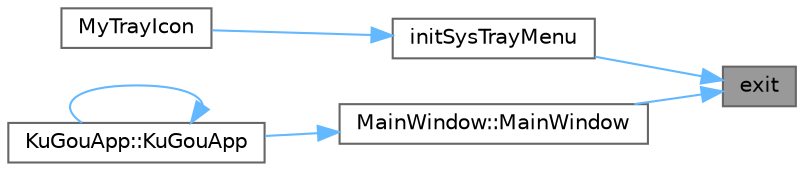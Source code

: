 digraph "exit"
{
 // LATEX_PDF_SIZE
  bgcolor="transparent";
  edge [fontname=Helvetica,fontsize=10,labelfontname=Helvetica,labelfontsize=10];
  node [fontname=Helvetica,fontsize=10,shape=box,height=0.2,width=0.4];
  rankdir="RL";
  Node1 [id="Node000001",label="exit",height=0.2,width=0.4,color="gray40", fillcolor="grey60", style="filled", fontcolor="black",tooltip="退出信号，通知程序退出"];
  Node1 -> Node2 [id="edge1_Node000001_Node000002",dir="back",color="steelblue1",style="solid",tooltip=" "];
  Node2 [id="Node000002",label="initSysTrayMenu",height=0.2,width=0.4,color="grey40", fillcolor="white", style="filled",URL="$class_my_tray_icon.html#aa6f65def078ac46035228551fe4cc5d0",tooltip="初始化系统托盘菜单"];
  Node2 -> Node3 [id="edge2_Node000002_Node000003",dir="back",color="steelblue1",style="solid",tooltip=" "];
  Node3 [id="Node000003",label="MyTrayIcon",height=0.2,width=0.4,color="grey40", fillcolor="white", style="filled",URL="$class_my_tray_icon.html#ac6f87c55cfd184f2b9ab8905b6fbd710",tooltip="构造函数，初始化系统托盘图标"];
  Node1 -> Node4 [id="edge3_Node000001_Node000004",dir="back",color="steelblue1",style="solid",tooltip=" "];
  Node4 [id="Node000004",label="MainWindow::MainWindow",height=0.2,width=0.4,color="grey40", fillcolor="white", style="filled",URL="$class_main_window.html#ac3df08a4bc0438931d73601110c9267e",tooltip="构造函数，初始化主窗口"];
  Node4 -> Node5 [id="edge4_Node000004_Node000005",dir="back",color="steelblue1",style="solid",tooltip=" "];
  Node5 [id="Node000005",label="KuGouApp::KuGouApp",height=0.2,width=0.4,color="grey40", fillcolor="white", style="filled",URL="$class_ku_gou_app.html#af7467d6f774dc85cb961cd95c055f622",tooltip="构造函数"];
  Node5 -> Node5 [id="edge5_Node000005_Node000005",dir="back",color="steelblue1",style="solid",tooltip=" "];
}
